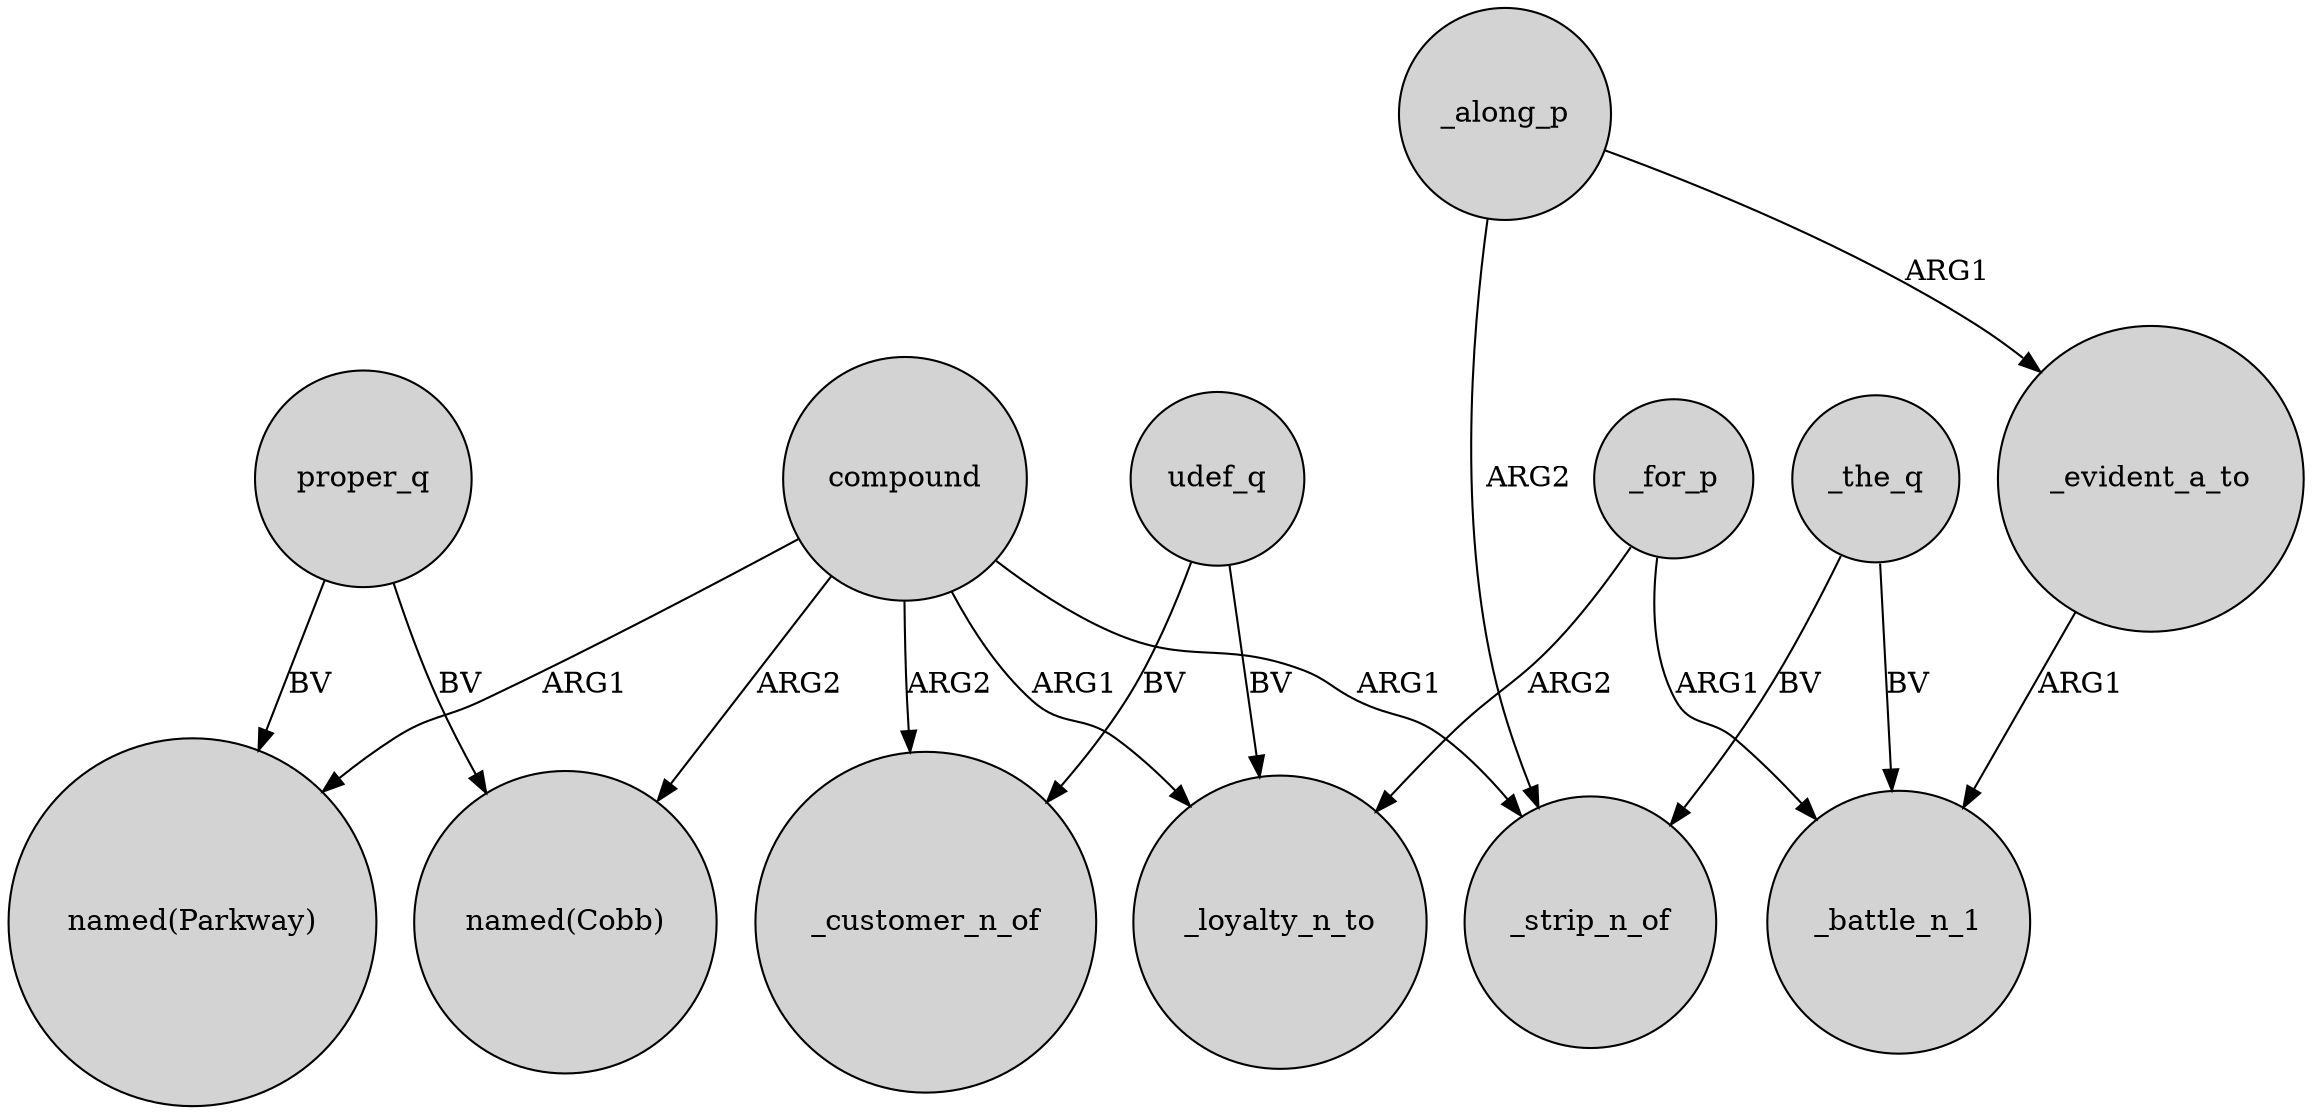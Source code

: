 digraph {
	node [shape=circle style=filled]
	compound -> "named(Parkway)" [label=ARG1]
	compound -> _loyalty_n_to [label=ARG1]
	udef_q -> _loyalty_n_to [label=BV]
	_along_p -> _strip_n_of [label=ARG2]
	_evident_a_to -> _battle_n_1 [label=ARG1]
	_the_q -> _battle_n_1 [label=BV]
	_along_p -> _evident_a_to [label=ARG1]
	_for_p -> _battle_n_1 [label=ARG1]
	compound -> "named(Cobb)" [label=ARG2]
	_the_q -> _strip_n_of [label=BV]
	compound -> _strip_n_of [label=ARG1]
	udef_q -> _customer_n_of [label=BV]
	proper_q -> "named(Parkway)" [label=BV]
	compound -> _customer_n_of [label=ARG2]
	_for_p -> _loyalty_n_to [label=ARG2]
	proper_q -> "named(Cobb)" [label=BV]
}
